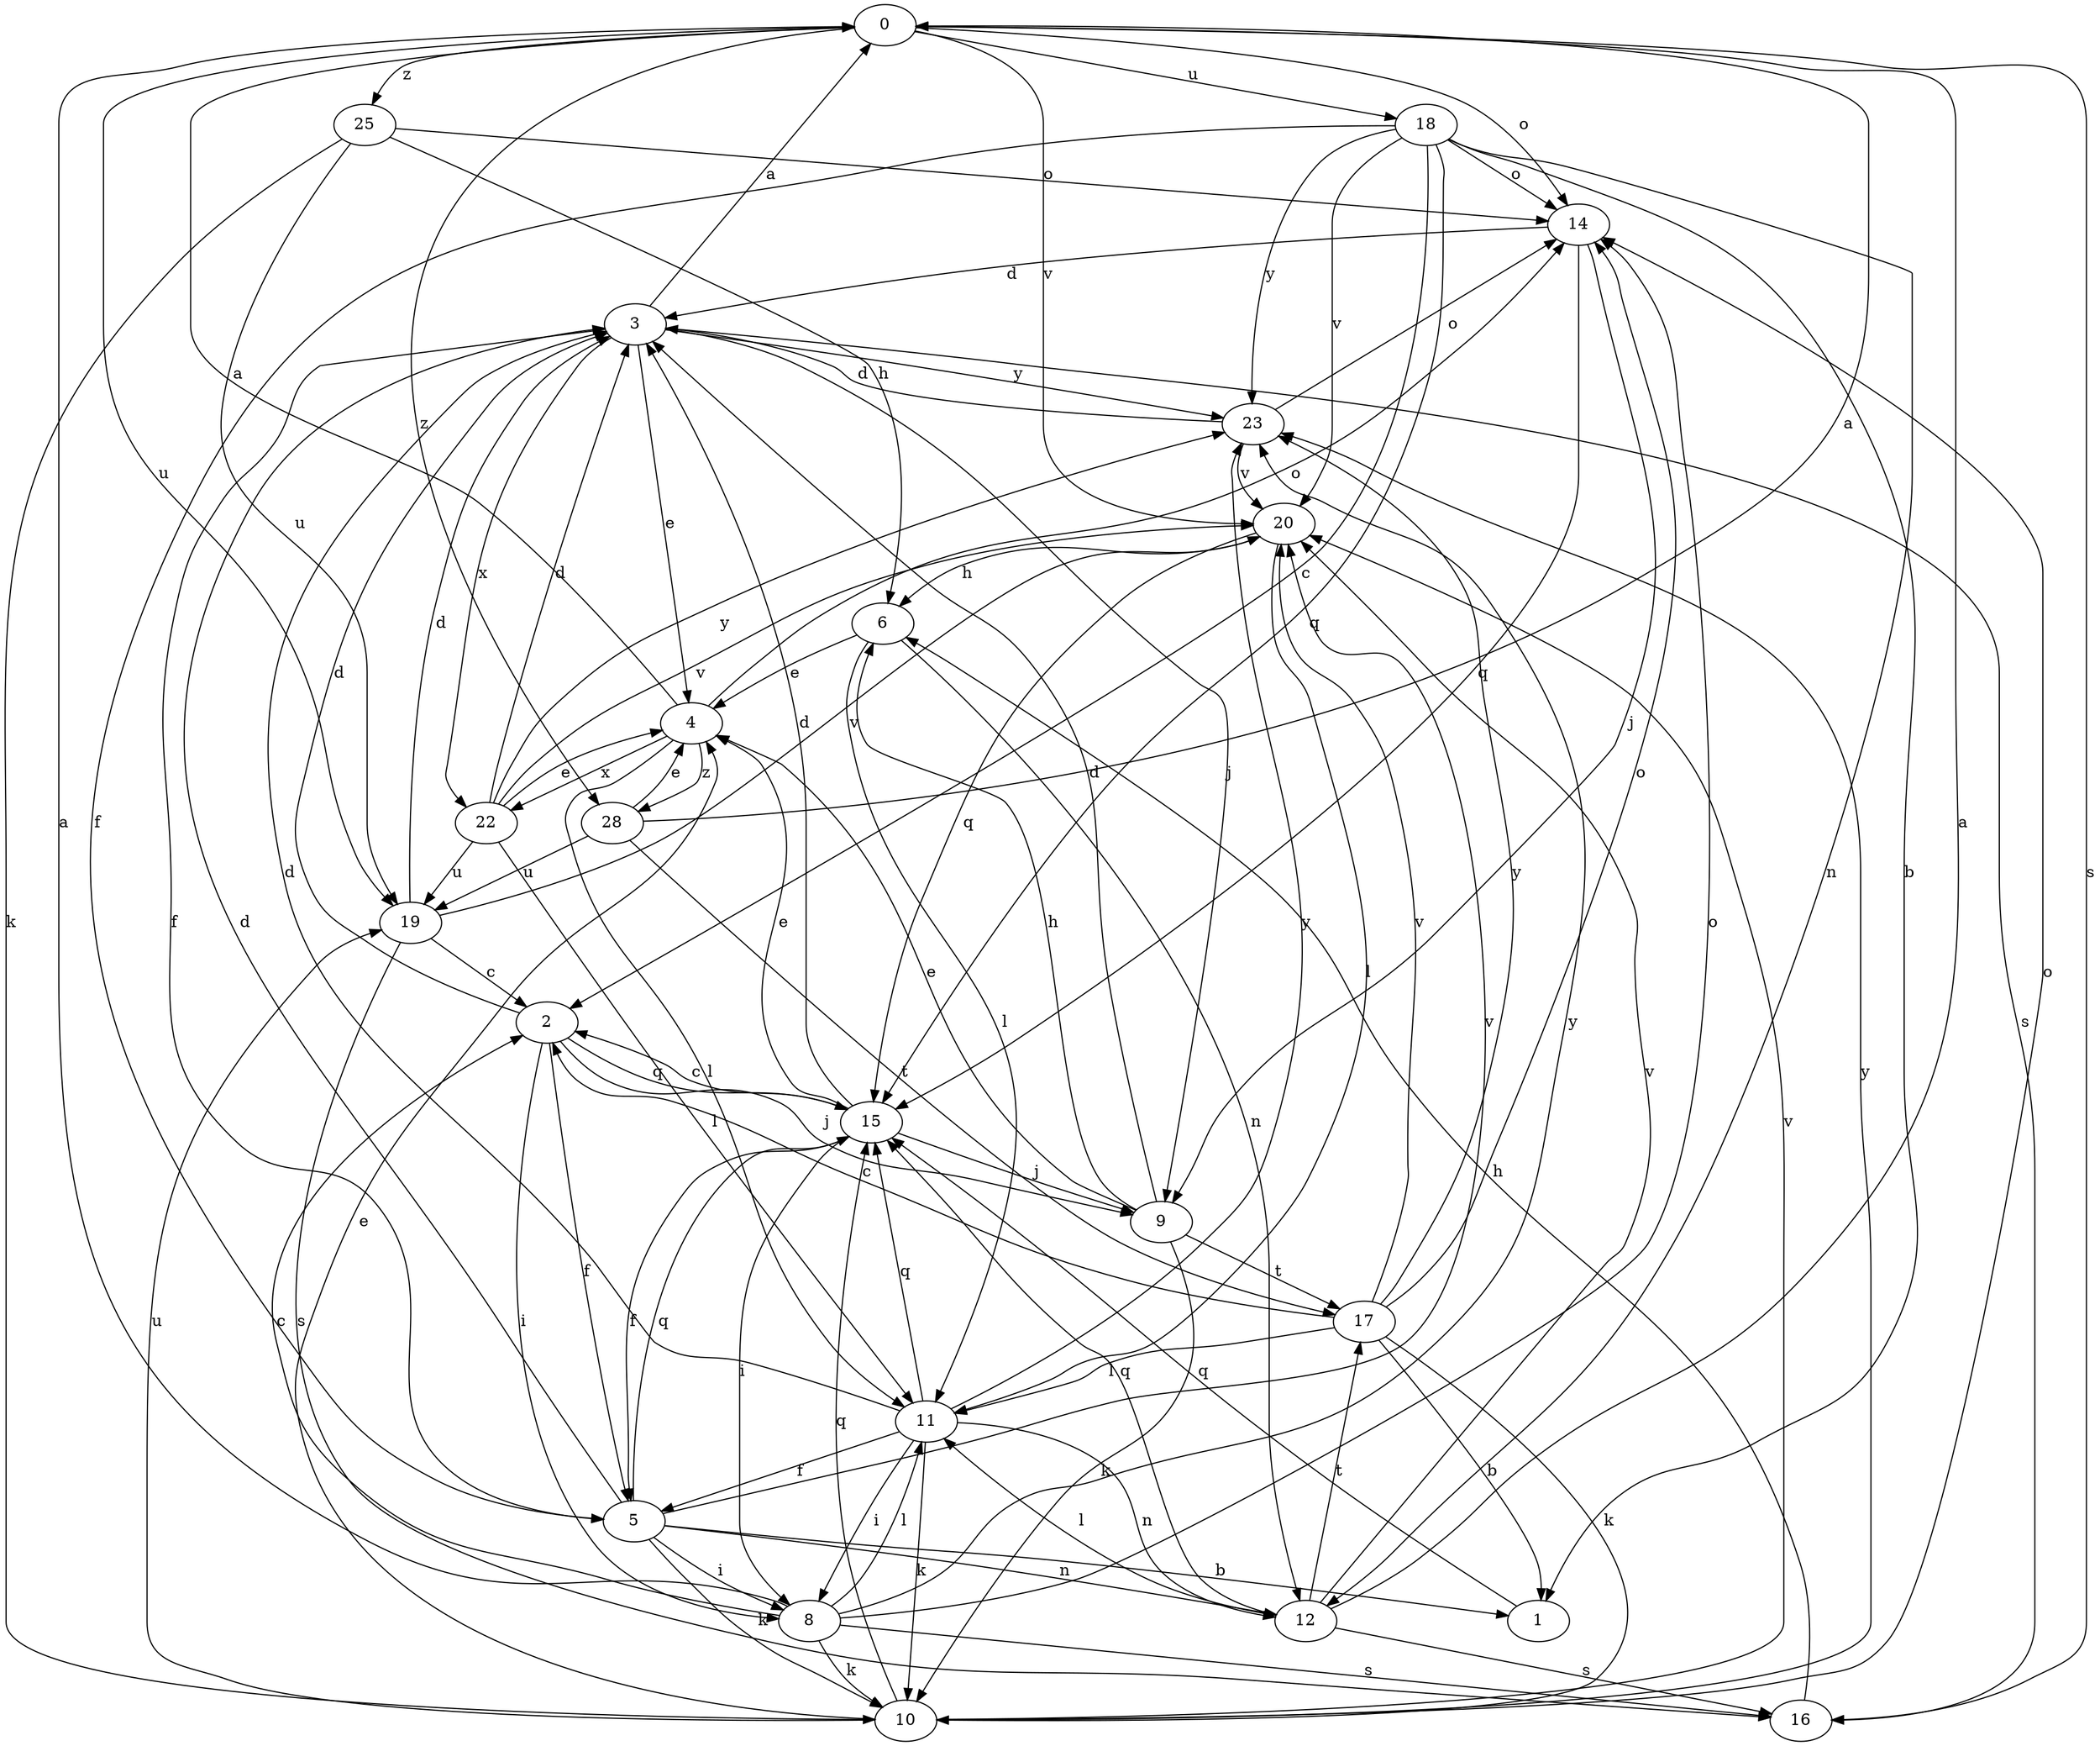 strict digraph  {
0;
1;
2;
3;
4;
5;
6;
8;
9;
10;
11;
12;
14;
15;
16;
17;
18;
19;
20;
22;
23;
25;
28;
0 -> 14  [label=o];
0 -> 16  [label=s];
0 -> 18  [label=u];
0 -> 19  [label=u];
0 -> 20  [label=v];
0 -> 25  [label=z];
0 -> 28  [label=z];
1 -> 15  [label=q];
2 -> 3  [label=d];
2 -> 5  [label=f];
2 -> 8  [label=i];
2 -> 9  [label=j];
2 -> 15  [label=q];
3 -> 0  [label=a];
3 -> 4  [label=e];
3 -> 5  [label=f];
3 -> 9  [label=j];
3 -> 16  [label=s];
3 -> 22  [label=x];
3 -> 23  [label=y];
4 -> 0  [label=a];
4 -> 11  [label=l];
4 -> 14  [label=o];
4 -> 22  [label=x];
4 -> 28  [label=z];
5 -> 1  [label=b];
5 -> 3  [label=d];
5 -> 8  [label=i];
5 -> 10  [label=k];
5 -> 12  [label=n];
5 -> 15  [label=q];
5 -> 20  [label=v];
6 -> 4  [label=e];
6 -> 11  [label=l];
6 -> 12  [label=n];
8 -> 0  [label=a];
8 -> 2  [label=c];
8 -> 10  [label=k];
8 -> 11  [label=l];
8 -> 14  [label=o];
8 -> 16  [label=s];
8 -> 23  [label=y];
9 -> 3  [label=d];
9 -> 4  [label=e];
9 -> 6  [label=h];
9 -> 10  [label=k];
9 -> 17  [label=t];
10 -> 4  [label=e];
10 -> 14  [label=o];
10 -> 15  [label=q];
10 -> 19  [label=u];
10 -> 20  [label=v];
10 -> 23  [label=y];
11 -> 3  [label=d];
11 -> 5  [label=f];
11 -> 8  [label=i];
11 -> 10  [label=k];
11 -> 12  [label=n];
11 -> 15  [label=q];
11 -> 23  [label=y];
12 -> 0  [label=a];
12 -> 11  [label=l];
12 -> 15  [label=q];
12 -> 16  [label=s];
12 -> 17  [label=t];
12 -> 20  [label=v];
14 -> 3  [label=d];
14 -> 9  [label=j];
14 -> 15  [label=q];
15 -> 2  [label=c];
15 -> 3  [label=d];
15 -> 4  [label=e];
15 -> 5  [label=f];
15 -> 8  [label=i];
15 -> 9  [label=j];
16 -> 6  [label=h];
17 -> 1  [label=b];
17 -> 2  [label=c];
17 -> 10  [label=k];
17 -> 11  [label=l];
17 -> 14  [label=o];
17 -> 20  [label=v];
17 -> 23  [label=y];
18 -> 1  [label=b];
18 -> 2  [label=c];
18 -> 5  [label=f];
18 -> 12  [label=n];
18 -> 14  [label=o];
18 -> 15  [label=q];
18 -> 20  [label=v];
18 -> 23  [label=y];
19 -> 2  [label=c];
19 -> 3  [label=d];
19 -> 16  [label=s];
19 -> 20  [label=v];
20 -> 6  [label=h];
20 -> 11  [label=l];
20 -> 15  [label=q];
22 -> 3  [label=d];
22 -> 4  [label=e];
22 -> 11  [label=l];
22 -> 19  [label=u];
22 -> 20  [label=v];
22 -> 23  [label=y];
23 -> 3  [label=d];
23 -> 14  [label=o];
23 -> 20  [label=v];
25 -> 6  [label=h];
25 -> 10  [label=k];
25 -> 14  [label=o];
25 -> 19  [label=u];
28 -> 0  [label=a];
28 -> 4  [label=e];
28 -> 17  [label=t];
28 -> 19  [label=u];
}
